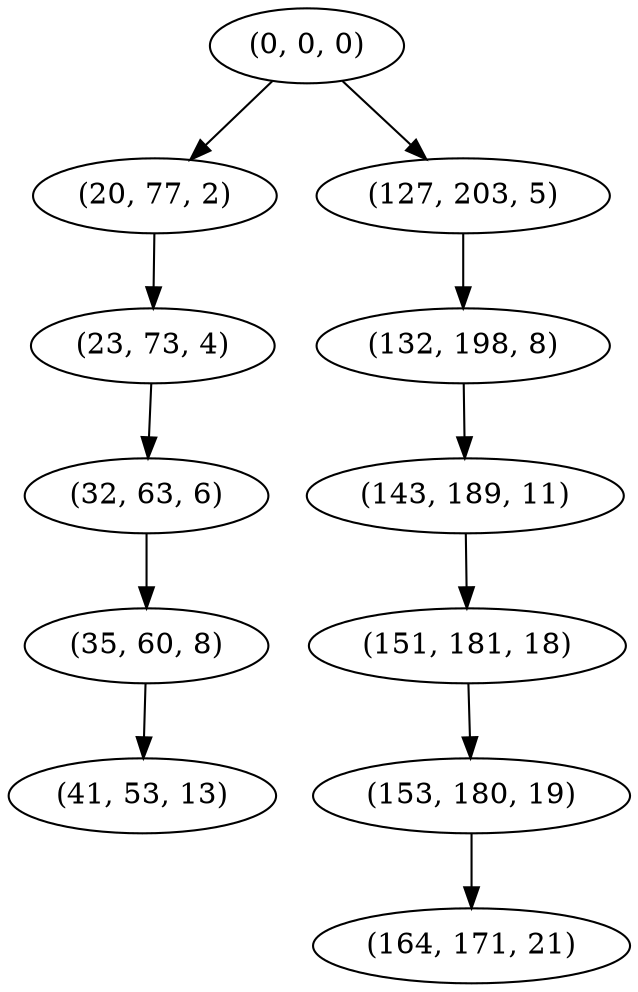 digraph tree {
    "(0, 0, 0)";
    "(20, 77, 2)";
    "(23, 73, 4)";
    "(32, 63, 6)";
    "(35, 60, 8)";
    "(41, 53, 13)";
    "(127, 203, 5)";
    "(132, 198, 8)";
    "(143, 189, 11)";
    "(151, 181, 18)";
    "(153, 180, 19)";
    "(164, 171, 21)";
    "(0, 0, 0)" -> "(20, 77, 2)";
    "(0, 0, 0)" -> "(127, 203, 5)";
    "(20, 77, 2)" -> "(23, 73, 4)";
    "(23, 73, 4)" -> "(32, 63, 6)";
    "(32, 63, 6)" -> "(35, 60, 8)";
    "(35, 60, 8)" -> "(41, 53, 13)";
    "(127, 203, 5)" -> "(132, 198, 8)";
    "(132, 198, 8)" -> "(143, 189, 11)";
    "(143, 189, 11)" -> "(151, 181, 18)";
    "(151, 181, 18)" -> "(153, 180, 19)";
    "(153, 180, 19)" -> "(164, 171, 21)";
}
